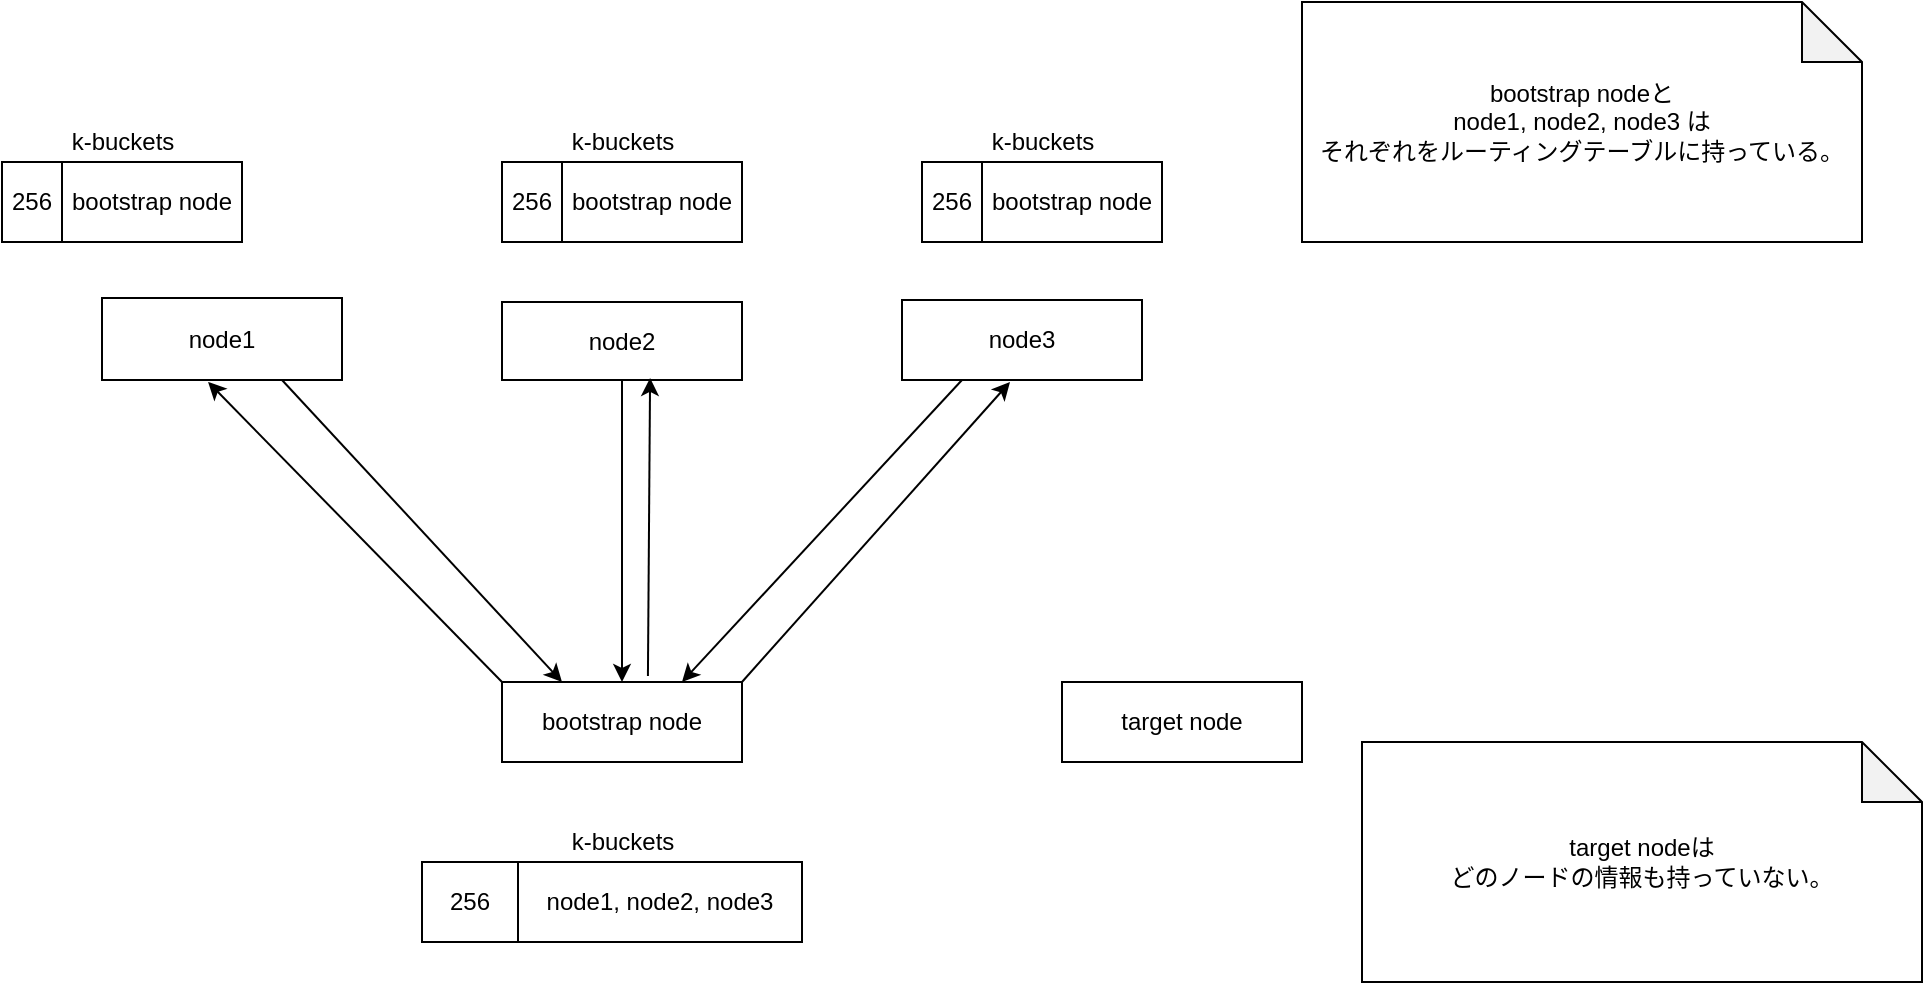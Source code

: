 <mxfile version="14.2.4" type="embed">
    <diagram id="ExdccTZqctQwAvQB16s_" name="Page-1">
        <mxGraphModel dx="1547" dy="1585" grid="1" gridSize="10" guides="1" tooltips="1" connect="1" arrows="1" fold="1" page="0" pageScale="1" pageWidth="827" pageHeight="1169" math="0" shadow="0">
            <root>
                <mxCell id="0"/>
                <mxCell id="1" parent="0"/>
                <mxCell id="2M91R3iAnrZrVvDSjcHK-1" value="node1" style="rounded=0;whiteSpace=wrap;html=1;" parent="1" vertex="1">
                    <mxGeometry x="-80" y="-282" width="120" height="41" as="geometry"/>
                </mxCell>
                <mxCell id="2M91R3iAnrZrVvDSjcHK-2" value="node2" style="rounded=0;whiteSpace=wrap;html=1;" parent="1" vertex="1">
                    <mxGeometry x="120" y="-280" width="120" height="39" as="geometry"/>
                </mxCell>
                <mxCell id="2M91R3iAnrZrVvDSjcHK-3" value="node3" style="rounded=0;whiteSpace=wrap;html=1;" parent="1" vertex="1">
                    <mxGeometry x="320" y="-281" width="120" height="40" as="geometry"/>
                </mxCell>
                <mxCell id="2M91R3iAnrZrVvDSjcHK-4" value="bootstrap node" style="rounded=0;whiteSpace=wrap;html=1;" parent="1" vertex="1">
                    <mxGeometry x="120" y="-90" width="120" height="40" as="geometry"/>
                </mxCell>
                <mxCell id="2M91R3iAnrZrVvDSjcHK-5" value="target node" style="rounded=0;whiteSpace=wrap;html=1;" parent="1" vertex="1">
                    <mxGeometry x="400" y="-90" width="120" height="40" as="geometry"/>
                </mxCell>
                <mxCell id="2M91R3iAnrZrVvDSjcHK-20" value="" style="endArrow=classic;html=1;fontSize=18;exitX=0.75;exitY=1;exitDx=0;exitDy=0;entryX=0.25;entryY=0;entryDx=0;entryDy=0;" parent="1" edge="1" target="2M91R3iAnrZrVvDSjcHK-4" source="2M91R3iAnrZrVvDSjcHK-1">
                    <mxGeometry x="-80" y="-261" width="50" height="50" as="geometry">
                        <mxPoint y="-220" as="sourcePoint"/>
                        <mxPoint x="180" y="-90" as="targetPoint"/>
                    </mxGeometry>
                </mxCell>
                <mxCell id="10" value="bootstrap nodeと&lt;br&gt;node1, node2, node3 は&lt;br&gt;それぞれをルーティングテーブルに持っている。" style="shape=note;whiteSpace=wrap;html=1;backgroundOutline=1;darkOpacity=0.05;" parent="1" vertex="1">
                    <mxGeometry x="520" y="-430" width="280" height="120" as="geometry"/>
                </mxCell>
                <mxCell id="12" value="" style="endArrow=classic;html=1;fontSize=18;exitX=0.5;exitY=1;exitDx=0;exitDy=0;entryX=0.5;entryY=0;entryDx=0;entryDy=0;" edge="1" parent="1" source="2M91R3iAnrZrVvDSjcHK-2" target="2M91R3iAnrZrVvDSjcHK-4">
                    <mxGeometry x="-70" y="-251" width="50" height="50" as="geometry">
                        <mxPoint x="20" y="-231" as="sourcePoint"/>
                        <mxPoint x="130" y="-80" as="targetPoint"/>
                    </mxGeometry>
                </mxCell>
                <mxCell id="13" value="" style="endArrow=classic;html=1;fontSize=18;exitX=0.25;exitY=1;exitDx=0;exitDy=0;entryX=0.75;entryY=0;entryDx=0;entryDy=0;" edge="1" parent="1" source="2M91R3iAnrZrVvDSjcHK-3" target="2M91R3iAnrZrVvDSjcHK-4">
                    <mxGeometry x="-60" y="-241" width="50" height="50" as="geometry">
                        <mxPoint x="190" y="-231" as="sourcePoint"/>
                        <mxPoint x="190" y="-80" as="targetPoint"/>
                    </mxGeometry>
                </mxCell>
                <mxCell id="14" value="" style="endArrow=classic;html=1;fontSize=18;exitX=0;exitY=0;exitDx=0;exitDy=0;entryX=0.442;entryY=1.024;entryDx=0;entryDy=0;entryPerimeter=0;" edge="1" parent="1" source="2M91R3iAnrZrVvDSjcHK-4" target="2M91R3iAnrZrVvDSjcHK-1">
                    <mxGeometry x="-70" y="-251" width="50" height="50" as="geometry">
                        <mxPoint x="20" y="-231" as="sourcePoint"/>
                        <mxPoint x="-30" y="-100" as="targetPoint"/>
                    </mxGeometry>
                </mxCell>
                <mxCell id="15" value="" style="endArrow=classic;html=1;fontSize=18;entryX=0.45;entryY=1.025;entryDx=0;entryDy=0;entryPerimeter=0;exitX=1;exitY=0;exitDx=0;exitDy=0;" edge="1" parent="1" source="2M91R3iAnrZrVvDSjcHK-4" target="2M91R3iAnrZrVvDSjcHK-3">
                    <mxGeometry x="-50" y="-231" width="50" height="50" as="geometry">
                        <mxPoint x="340" y="-110" as="sourcePoint"/>
                        <mxPoint x="220" y="-80" as="targetPoint"/>
                    </mxGeometry>
                </mxCell>
                <mxCell id="16" value="" style="endArrow=classic;html=1;fontSize=18;entryX=0.617;entryY=0.974;entryDx=0;entryDy=0;entryPerimeter=0;exitX=0.608;exitY=-0.075;exitDx=0;exitDy=0;exitPerimeter=0;" edge="1" parent="1" source="2M91R3iAnrZrVvDSjcHK-4" target="2M91R3iAnrZrVvDSjcHK-2">
                    <mxGeometry x="-60" y="-241" width="50" height="50" as="geometry">
                        <mxPoint x="280" y="-220" as="sourcePoint"/>
                        <mxPoint x="190" y="-80" as="targetPoint"/>
                    </mxGeometry>
                </mxCell>
                <mxCell id="17" value="" style="shape=table;html=1;whiteSpace=wrap;startSize=0;container=1;collapsible=0;childLayout=tableLayout;" vertex="1" parent="1">
                    <mxGeometry x="-130" y="-350" width="120" height="40" as="geometry"/>
                </mxCell>
                <mxCell id="21" value="" style="shape=partialRectangle;html=1;whiteSpace=wrap;collapsible=0;dropTarget=0;pointerEvents=0;fillColor=none;top=0;left=0;bottom=0;right=0;points=[[0,0.5],[1,0.5]];portConstraint=eastwest;" vertex="1" parent="17">
                    <mxGeometry width="120" height="40" as="geometry"/>
                </mxCell>
                <mxCell id="22" value="256" style="shape=partialRectangle;html=1;whiteSpace=wrap;connectable=0;overflow=hidden;fillColor=none;top=0;left=0;bottom=0;right=0;" vertex="1" parent="21">
                    <mxGeometry width="30" height="40" as="geometry"/>
                </mxCell>
                <mxCell id="23" value="bootstrap node" style="shape=partialRectangle;html=1;whiteSpace=wrap;connectable=0;overflow=hidden;fillColor=none;top=0;left=0;bottom=0;right=0;" vertex="1" parent="21">
                    <mxGeometry x="30" width="90" height="40" as="geometry"/>
                </mxCell>
                <mxCell id="24" value="k-buckets" style="text;html=1;align=center;verticalAlign=middle;resizable=0;points=[];autosize=1;" vertex="1" parent="1">
                    <mxGeometry x="-105" y="-370" width="70" height="20" as="geometry"/>
                </mxCell>
                <mxCell id="25" value="" style="shape=table;html=1;whiteSpace=wrap;startSize=0;container=1;collapsible=0;childLayout=tableLayout;" vertex="1" parent="1">
                    <mxGeometry x="120" y="-350" width="120" height="40" as="geometry"/>
                </mxCell>
                <mxCell id="26" value="" style="shape=partialRectangle;html=1;whiteSpace=wrap;collapsible=0;dropTarget=0;pointerEvents=0;fillColor=none;top=0;left=0;bottom=0;right=0;points=[[0,0.5],[1,0.5]];portConstraint=eastwest;" vertex="1" parent="25">
                    <mxGeometry width="120" height="40" as="geometry"/>
                </mxCell>
                <mxCell id="27" value="256" style="shape=partialRectangle;html=1;whiteSpace=wrap;connectable=0;overflow=hidden;fillColor=none;top=0;left=0;bottom=0;right=0;" vertex="1" parent="26">
                    <mxGeometry width="30" height="40" as="geometry"/>
                </mxCell>
                <mxCell id="28" value="bootstrap node" style="shape=partialRectangle;html=1;whiteSpace=wrap;connectable=0;overflow=hidden;fillColor=none;top=0;left=0;bottom=0;right=0;" vertex="1" parent="26">
                    <mxGeometry x="30" width="90" height="40" as="geometry"/>
                </mxCell>
                <mxCell id="29" value="k-buckets" style="text;html=1;align=center;verticalAlign=middle;resizable=0;points=[];autosize=1;" vertex="1" parent="1">
                    <mxGeometry x="145" y="-370" width="70" height="20" as="geometry"/>
                </mxCell>
                <mxCell id="30" value="" style="shape=table;html=1;whiteSpace=wrap;startSize=0;container=1;collapsible=0;childLayout=tableLayout;" vertex="1" parent="1">
                    <mxGeometry x="330" y="-350" width="120" height="40" as="geometry"/>
                </mxCell>
                <mxCell id="31" value="" style="shape=partialRectangle;html=1;whiteSpace=wrap;collapsible=0;dropTarget=0;pointerEvents=0;fillColor=none;top=0;left=0;bottom=0;right=0;points=[[0,0.5],[1,0.5]];portConstraint=eastwest;" vertex="1" parent="30">
                    <mxGeometry width="120" height="40" as="geometry"/>
                </mxCell>
                <mxCell id="32" value="256" style="shape=partialRectangle;html=1;whiteSpace=wrap;connectable=0;overflow=hidden;fillColor=none;top=0;left=0;bottom=0;right=0;" vertex="1" parent="31">
                    <mxGeometry width="30" height="40" as="geometry"/>
                </mxCell>
                <mxCell id="33" value="bootstrap node" style="shape=partialRectangle;html=1;whiteSpace=wrap;connectable=0;overflow=hidden;fillColor=none;top=0;left=0;bottom=0;right=0;" vertex="1" parent="31">
                    <mxGeometry x="30" width="90" height="40" as="geometry"/>
                </mxCell>
                <mxCell id="34" value="k-buckets" style="text;html=1;align=center;verticalAlign=middle;resizable=0;points=[];autosize=1;" vertex="1" parent="1">
                    <mxGeometry x="355" y="-370" width="70" height="20" as="geometry"/>
                </mxCell>
                <mxCell id="42" value="" style="shape=table;html=1;whiteSpace=wrap;startSize=0;container=1;collapsible=0;childLayout=tableLayout;" vertex="1" parent="1">
                    <mxGeometry x="80" width="190" height="40" as="geometry"/>
                </mxCell>
                <mxCell id="43" value="" style="shape=partialRectangle;html=1;whiteSpace=wrap;collapsible=0;dropTarget=0;pointerEvents=0;fillColor=none;top=0;left=0;bottom=0;right=0;points=[[0,0.5],[1,0.5]];portConstraint=eastwest;" vertex="1" parent="42">
                    <mxGeometry width="190" height="40" as="geometry"/>
                </mxCell>
                <mxCell id="44" value="256" style="shape=partialRectangle;html=1;whiteSpace=wrap;connectable=0;overflow=hidden;fillColor=none;top=0;left=0;bottom=0;right=0;" vertex="1" parent="43">
                    <mxGeometry width="48" height="40" as="geometry"/>
                </mxCell>
                <mxCell id="45" value="node1, node2, node3" style="shape=partialRectangle;html=1;whiteSpace=wrap;connectable=0;overflow=hidden;fillColor=none;top=0;left=0;bottom=0;right=0;" vertex="1" parent="43">
                    <mxGeometry x="48" width="142" height="40" as="geometry"/>
                </mxCell>
                <mxCell id="46" value="k-buckets" style="text;html=1;align=center;verticalAlign=middle;resizable=0;points=[];autosize=1;" vertex="1" parent="1">
                    <mxGeometry x="145" y="-20" width="70" height="20" as="geometry"/>
                </mxCell>
                <mxCell id="47" value="target nodeは&lt;br&gt;どのノードの情報も持っていない。" style="shape=note;whiteSpace=wrap;html=1;backgroundOutline=1;darkOpacity=0.05;" vertex="1" parent="1">
                    <mxGeometry x="550" y="-60" width="280" height="120" as="geometry"/>
                </mxCell>
            </root>
        </mxGraphModel>
    </diagram>
</mxfile>